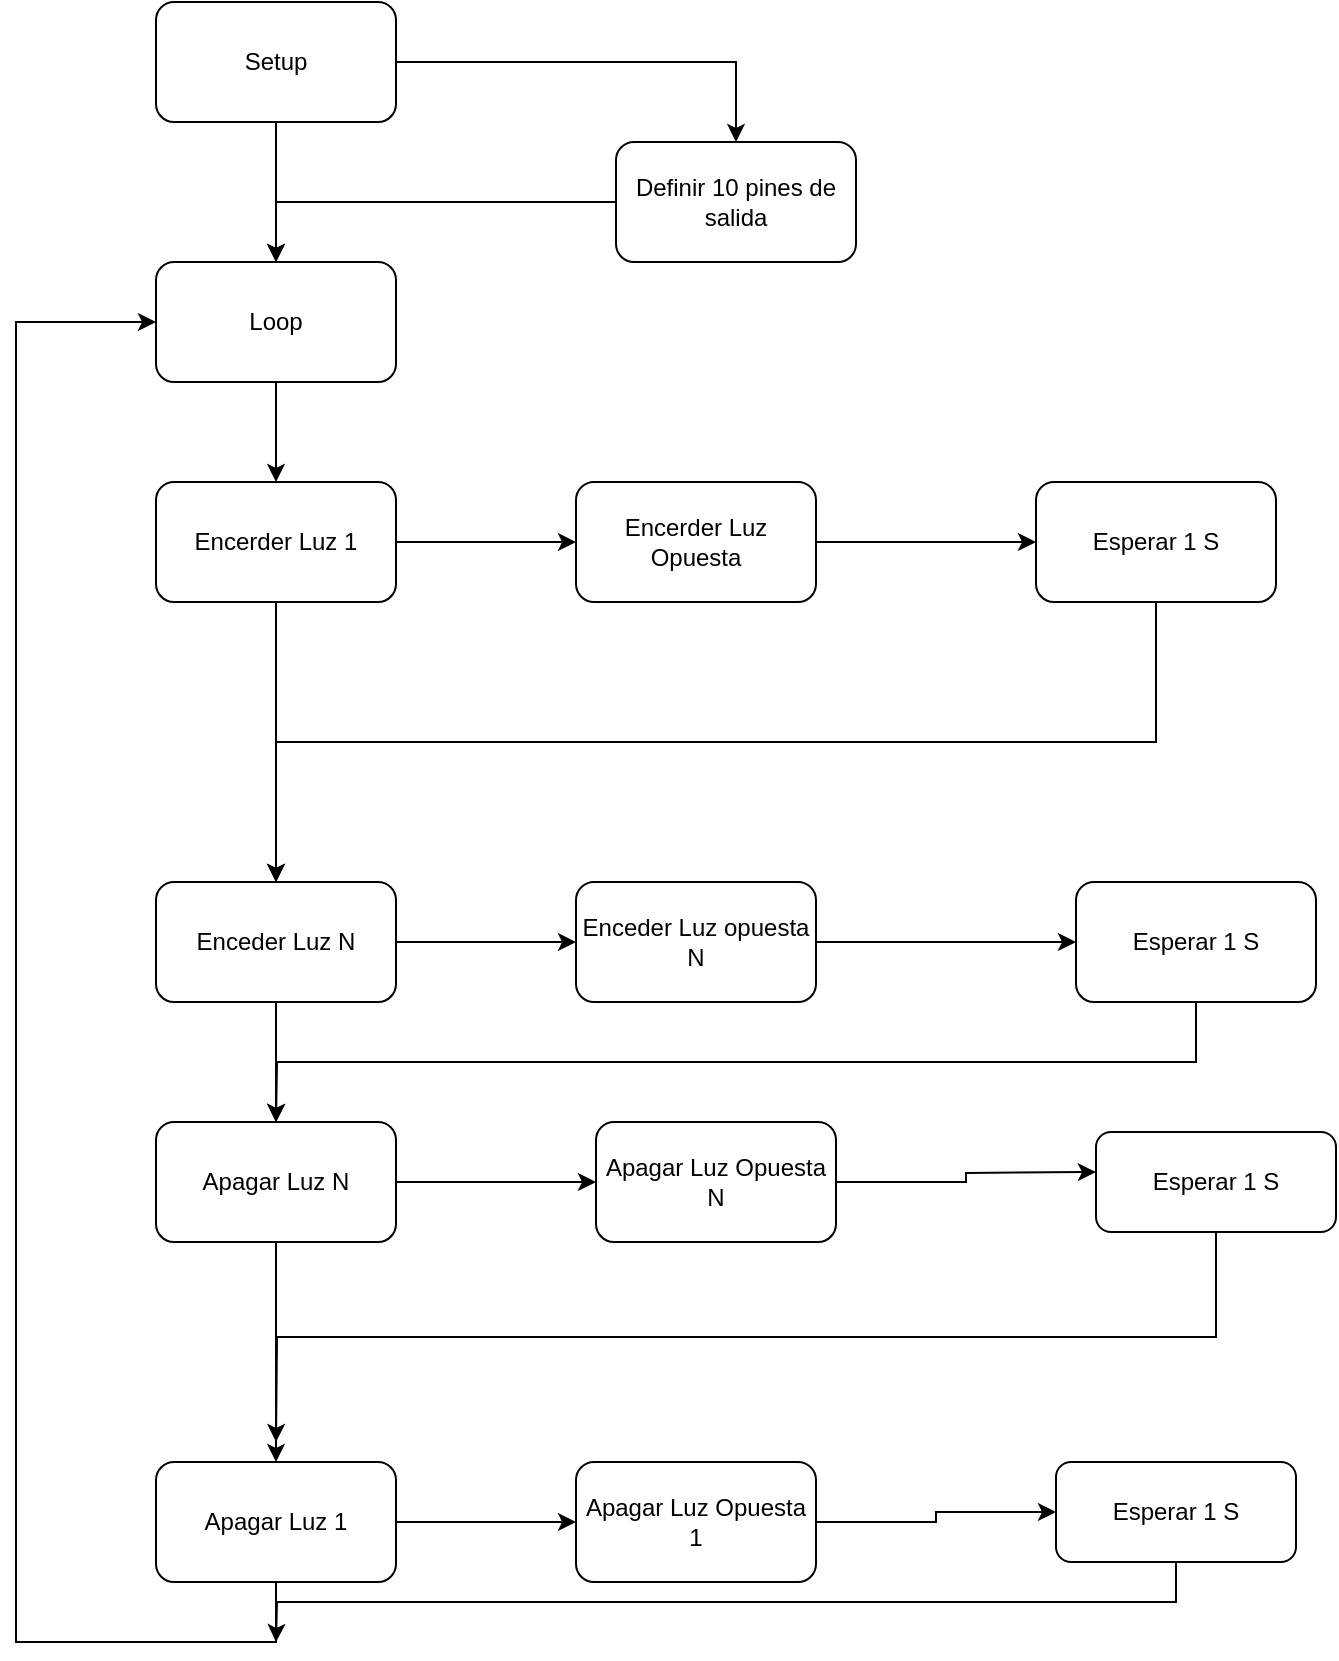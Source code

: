 <mxfile version="13.7.3" type="github">
  <diagram id="QEZy8EStwuWC7aoja4BS" name="Page-1">
    <mxGraphModel dx="1422" dy="808" grid="1" gridSize="10" guides="1" tooltips="1" connect="1" arrows="1" fold="1" page="1" pageScale="1" pageWidth="827" pageHeight="1169" math="0" shadow="0">
      <root>
        <mxCell id="0" />
        <mxCell id="1" parent="0" />
        <mxCell id="fy6pr727CSA6CfkfFU0d-14" value="" style="edgeStyle=orthogonalEdgeStyle;rounded=0;orthogonalLoop=1;jettySize=auto;html=1;" edge="1" parent="1" source="fy6pr727CSA6CfkfFU0d-12" target="fy6pr727CSA6CfkfFU0d-13">
          <mxGeometry relative="1" as="geometry" />
        </mxCell>
        <mxCell id="fy6pr727CSA6CfkfFU0d-31" style="edgeStyle=orthogonalEdgeStyle;rounded=0;orthogonalLoop=1;jettySize=auto;html=1;" edge="1" parent="1" source="fy6pr727CSA6CfkfFU0d-12" target="fy6pr727CSA6CfkfFU0d-29">
          <mxGeometry relative="1" as="geometry" />
        </mxCell>
        <mxCell id="fy6pr727CSA6CfkfFU0d-12" value="Setup" style="rounded=1;whiteSpace=wrap;html=1;" vertex="1" parent="1">
          <mxGeometry x="110" y="590" width="120" height="60" as="geometry" />
        </mxCell>
        <mxCell id="fy6pr727CSA6CfkfFU0d-33" style="edgeStyle=orthogonalEdgeStyle;rounded=0;orthogonalLoop=1;jettySize=auto;html=1;entryX=0.5;entryY=0;entryDx=0;entryDy=0;" edge="1" parent="1" source="fy6pr727CSA6CfkfFU0d-13" target="fy6pr727CSA6CfkfFU0d-29">
          <mxGeometry relative="1" as="geometry" />
        </mxCell>
        <mxCell id="fy6pr727CSA6CfkfFU0d-13" value="Definir 10 pines de salida" style="whiteSpace=wrap;html=1;rounded=1;" vertex="1" parent="1">
          <mxGeometry x="340" y="660" width="120" height="60" as="geometry" />
        </mxCell>
        <mxCell id="fy6pr727CSA6CfkfFU0d-20" value="" style="edgeStyle=orthogonalEdgeStyle;rounded=0;orthogonalLoop=1;jettySize=auto;html=1;" edge="1" parent="1" source="fy6pr727CSA6CfkfFU0d-15" target="fy6pr727CSA6CfkfFU0d-19">
          <mxGeometry relative="1" as="geometry" />
        </mxCell>
        <mxCell id="fy6pr727CSA6CfkfFU0d-47" style="edgeStyle=orthogonalEdgeStyle;rounded=0;orthogonalLoop=1;jettySize=auto;html=1;exitX=1;exitY=0.5;exitDx=0;exitDy=0;" edge="1" parent="1" source="fy6pr727CSA6CfkfFU0d-15" target="fy6pr727CSA6CfkfFU0d-46">
          <mxGeometry relative="1" as="geometry" />
        </mxCell>
        <mxCell id="fy6pr727CSA6CfkfFU0d-15" value="Encerder Luz 1" style="whiteSpace=wrap;html=1;rounded=1;" vertex="1" parent="1">
          <mxGeometry x="110" y="830" width="120" height="60" as="geometry" />
        </mxCell>
        <mxCell id="fy6pr727CSA6CfkfFU0d-51" style="edgeStyle=orthogonalEdgeStyle;rounded=0;orthogonalLoop=1;jettySize=auto;html=1;exitX=0.5;exitY=1;exitDx=0;exitDy=0;entryX=0.5;entryY=0;entryDx=0;entryDy=0;" edge="1" parent="1" source="fy6pr727CSA6CfkfFU0d-17" target="fy6pr727CSA6CfkfFU0d-19">
          <mxGeometry relative="1" as="geometry" />
        </mxCell>
        <mxCell id="fy6pr727CSA6CfkfFU0d-17" value="Esperar 1 S" style="whiteSpace=wrap;html=1;rounded=1;" vertex="1" parent="1">
          <mxGeometry x="550" y="830" width="120" height="60" as="geometry" />
        </mxCell>
        <mxCell id="fy6pr727CSA6CfkfFU0d-24" value="" style="edgeStyle=orthogonalEdgeStyle;rounded=0;orthogonalLoop=1;jettySize=auto;html=1;" edge="1" parent="1" source="fy6pr727CSA6CfkfFU0d-52" target="fy6pr727CSA6CfkfFU0d-23">
          <mxGeometry relative="1" as="geometry" />
        </mxCell>
        <mxCell id="fy6pr727CSA6CfkfFU0d-27" style="edgeStyle=orthogonalEdgeStyle;rounded=0;orthogonalLoop=1;jettySize=auto;html=1;entryX=0;entryY=0.5;entryDx=0;entryDy=0;exitX=0.5;exitY=1;exitDx=0;exitDy=0;" edge="1" parent="1" source="fy6pr727CSA6CfkfFU0d-41" target="fy6pr727CSA6CfkfFU0d-29">
          <mxGeometry relative="1" as="geometry">
            <mxPoint x="70" y="750" as="targetPoint" />
            <mxPoint x="170" y="1280" as="sourcePoint" />
            <Array as="points">
              <mxPoint x="170" y="1410" />
              <mxPoint x="40" y="1410" />
              <mxPoint x="40" y="750" />
            </Array>
          </mxGeometry>
        </mxCell>
        <mxCell id="fy6pr727CSA6CfkfFU0d-38" style="edgeStyle=orthogonalEdgeStyle;rounded=0;orthogonalLoop=1;jettySize=auto;html=1;exitX=0.5;exitY=1;exitDx=0;exitDy=0;entryX=0.5;entryY=0;entryDx=0;entryDy=0;" edge="1" parent="1" source="fy6pr727CSA6CfkfFU0d-19" target="fy6pr727CSA6CfkfFU0d-35">
          <mxGeometry relative="1" as="geometry" />
        </mxCell>
        <mxCell id="fy6pr727CSA6CfkfFU0d-19" value="Enceder Luz N" style="whiteSpace=wrap;html=1;rounded=1;" vertex="1" parent="1">
          <mxGeometry x="110" y="1030" width="120" height="60" as="geometry" />
        </mxCell>
        <mxCell id="fy6pr727CSA6CfkfFU0d-54" style="edgeStyle=orthogonalEdgeStyle;rounded=0;orthogonalLoop=1;jettySize=auto;html=1;exitX=0.5;exitY=1;exitDx=0;exitDy=0;" edge="1" parent="1" source="fy6pr727CSA6CfkfFU0d-23">
          <mxGeometry relative="1" as="geometry">
            <mxPoint x="170" y="1150" as="targetPoint" />
          </mxGeometry>
        </mxCell>
        <mxCell id="fy6pr727CSA6CfkfFU0d-23" value="Esperar 1 S" style="whiteSpace=wrap;html=1;rounded=1;" vertex="1" parent="1">
          <mxGeometry x="570" y="1030" width="120" height="60" as="geometry" />
        </mxCell>
        <mxCell id="fy6pr727CSA6CfkfFU0d-30" style="edgeStyle=orthogonalEdgeStyle;rounded=0;orthogonalLoop=1;jettySize=auto;html=1;" edge="1" parent="1" source="fy6pr727CSA6CfkfFU0d-29" target="fy6pr727CSA6CfkfFU0d-15">
          <mxGeometry relative="1" as="geometry" />
        </mxCell>
        <mxCell id="fy6pr727CSA6CfkfFU0d-29" value="Loop" style="rounded=1;whiteSpace=wrap;html=1;" vertex="1" parent="1">
          <mxGeometry x="110" y="720" width="120" height="60" as="geometry" />
        </mxCell>
        <mxCell id="fy6pr727CSA6CfkfFU0d-42" style="edgeStyle=orthogonalEdgeStyle;rounded=0;orthogonalLoop=1;jettySize=auto;html=1;" edge="1" parent="1" source="fy6pr727CSA6CfkfFU0d-35" target="fy6pr727CSA6CfkfFU0d-41">
          <mxGeometry relative="1" as="geometry" />
        </mxCell>
        <mxCell id="fy6pr727CSA6CfkfFU0d-56" style="edgeStyle=orthogonalEdgeStyle;rounded=0;orthogonalLoop=1;jettySize=auto;html=1;exitX=1;exitY=0.5;exitDx=0;exitDy=0;" edge="1" parent="1" source="fy6pr727CSA6CfkfFU0d-35" target="fy6pr727CSA6CfkfFU0d-55">
          <mxGeometry relative="1" as="geometry" />
        </mxCell>
        <mxCell id="fy6pr727CSA6CfkfFU0d-35" value="Apagar Luz N" style="rounded=1;whiteSpace=wrap;html=1;" vertex="1" parent="1">
          <mxGeometry x="110" y="1150" width="120" height="60" as="geometry" />
        </mxCell>
        <mxCell id="fy6pr727CSA6CfkfFU0d-67" style="edgeStyle=orthogonalEdgeStyle;rounded=0;orthogonalLoop=1;jettySize=auto;html=1;exitX=1;exitY=0.5;exitDx=0;exitDy=0;entryX=0;entryY=0.5;entryDx=0;entryDy=0;" edge="1" parent="1" source="fy6pr727CSA6CfkfFU0d-41" target="fy6pr727CSA6CfkfFU0d-64">
          <mxGeometry relative="1" as="geometry" />
        </mxCell>
        <mxCell id="fy6pr727CSA6CfkfFU0d-41" value="Apagar Luz 1" style="rounded=1;whiteSpace=wrap;html=1;" vertex="1" parent="1">
          <mxGeometry x="110" y="1320" width="120" height="60" as="geometry" />
        </mxCell>
        <mxCell id="fy6pr727CSA6CfkfFU0d-48" style="edgeStyle=orthogonalEdgeStyle;rounded=0;orthogonalLoop=1;jettySize=auto;html=1;exitX=1;exitY=0.5;exitDx=0;exitDy=0;" edge="1" parent="1" source="fy6pr727CSA6CfkfFU0d-46" target="fy6pr727CSA6CfkfFU0d-17">
          <mxGeometry relative="1" as="geometry" />
        </mxCell>
        <mxCell id="fy6pr727CSA6CfkfFU0d-46" value="Encerder Luz Opuesta" style="whiteSpace=wrap;html=1;rounded=1;" vertex="1" parent="1">
          <mxGeometry x="320" y="830" width="120" height="60" as="geometry" />
        </mxCell>
        <mxCell id="fy6pr727CSA6CfkfFU0d-52" value="Enceder Luz opuesta N" style="whiteSpace=wrap;html=1;rounded=1;" vertex="1" parent="1">
          <mxGeometry x="320" y="1030" width="120" height="60" as="geometry" />
        </mxCell>
        <mxCell id="fy6pr727CSA6CfkfFU0d-53" value="" style="edgeStyle=orthogonalEdgeStyle;rounded=0;orthogonalLoop=1;jettySize=auto;html=1;" edge="1" parent="1" source="fy6pr727CSA6CfkfFU0d-19" target="fy6pr727CSA6CfkfFU0d-52">
          <mxGeometry relative="1" as="geometry">
            <mxPoint x="230" y="1060" as="sourcePoint" />
            <mxPoint x="570" y="1060" as="targetPoint" />
          </mxGeometry>
        </mxCell>
        <mxCell id="fy6pr727CSA6CfkfFU0d-57" style="edgeStyle=orthogonalEdgeStyle;rounded=0;orthogonalLoop=1;jettySize=auto;html=1;exitX=1;exitY=0.5;exitDx=0;exitDy=0;entryX=0.083;entryY=0.5;entryDx=0;entryDy=0;entryPerimeter=0;" edge="1" parent="1" source="fy6pr727CSA6CfkfFU0d-55">
          <mxGeometry relative="1" as="geometry">
            <mxPoint x="579.96" y="1175" as="targetPoint" />
          </mxGeometry>
        </mxCell>
        <mxCell id="fy6pr727CSA6CfkfFU0d-55" value="Apagar Luz Opuesta N" style="rounded=1;whiteSpace=wrap;html=1;" vertex="1" parent="1">
          <mxGeometry x="330" y="1150" width="120" height="60" as="geometry" />
        </mxCell>
        <mxCell id="fy6pr727CSA6CfkfFU0d-63" style="edgeStyle=orthogonalEdgeStyle;rounded=0;orthogonalLoop=1;jettySize=auto;html=1;exitX=0.5;exitY=1;exitDx=0;exitDy=0;" edge="1" parent="1" source="fy6pr727CSA6CfkfFU0d-61">
          <mxGeometry relative="1" as="geometry">
            <mxPoint x="170" y="1310" as="targetPoint" />
          </mxGeometry>
        </mxCell>
        <mxCell id="fy6pr727CSA6CfkfFU0d-61" value="Esperar 1 S" style="whiteSpace=wrap;html=1;rounded=1;" vertex="1" parent="1">
          <mxGeometry x="580" y="1155" width="120" height="50" as="geometry" />
        </mxCell>
        <mxCell id="fy6pr727CSA6CfkfFU0d-68" style="edgeStyle=orthogonalEdgeStyle;rounded=0;orthogonalLoop=1;jettySize=auto;html=1;exitX=1;exitY=0.5;exitDx=0;exitDy=0;entryX=0;entryY=0.5;entryDx=0;entryDy=0;" edge="1" parent="1" source="fy6pr727CSA6CfkfFU0d-64" target="fy6pr727CSA6CfkfFU0d-66">
          <mxGeometry relative="1" as="geometry" />
        </mxCell>
        <mxCell id="fy6pr727CSA6CfkfFU0d-64" value="Apagar Luz Opuesta 1" style="rounded=1;whiteSpace=wrap;html=1;" vertex="1" parent="1">
          <mxGeometry x="320" y="1320" width="120" height="60" as="geometry" />
        </mxCell>
        <mxCell id="fy6pr727CSA6CfkfFU0d-74" style="edgeStyle=orthogonalEdgeStyle;rounded=0;orthogonalLoop=1;jettySize=auto;html=1;exitX=0.5;exitY=1;exitDx=0;exitDy=0;" edge="1" parent="1" source="fy6pr727CSA6CfkfFU0d-66">
          <mxGeometry relative="1" as="geometry">
            <mxPoint x="170" y="1410" as="targetPoint" />
          </mxGeometry>
        </mxCell>
        <mxCell id="fy6pr727CSA6CfkfFU0d-66" value="Esperar 1 S" style="whiteSpace=wrap;html=1;rounded=1;" vertex="1" parent="1">
          <mxGeometry x="560" y="1320" width="120" height="50" as="geometry" />
        </mxCell>
      </root>
    </mxGraphModel>
  </diagram>
</mxfile>
